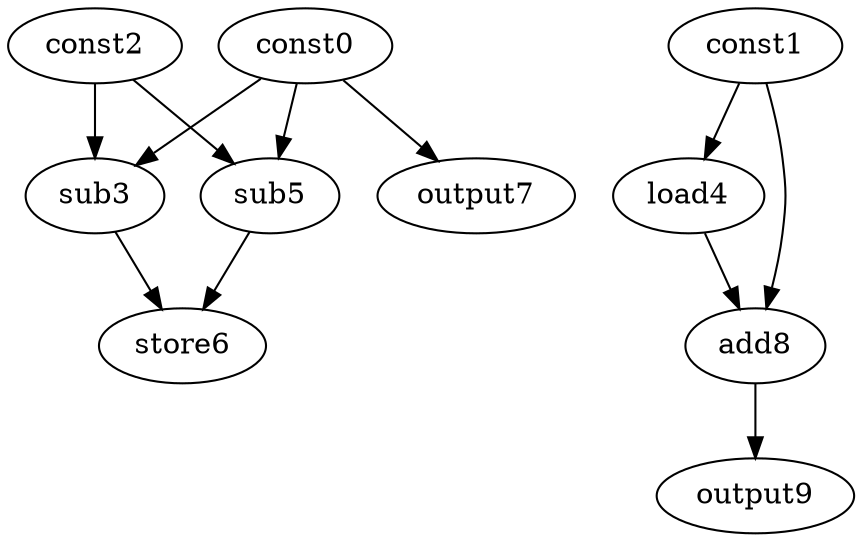 digraph G { 
const0[opcode=const]; 
const1[opcode=const]; 
const2[opcode=const]; 
sub3[opcode=sub]; 
load4[opcode=load]; 
sub5[opcode=sub]; 
store6[opcode=store]; 
output7[opcode=output]; 
add8[opcode=add]; 
output9[opcode=output]; 
const0->sub3[operand=0];
const2->sub3[operand=1];
const1->load4[operand=0];
const0->sub5[operand=0];
const2->sub5[operand=1];
const0->output7[operand=0];
sub3->store6[operand=0];
sub5->store6[operand=1];
const1->add8[operand=0];
load4->add8[operand=1];
add8->output9[operand=0];
}
